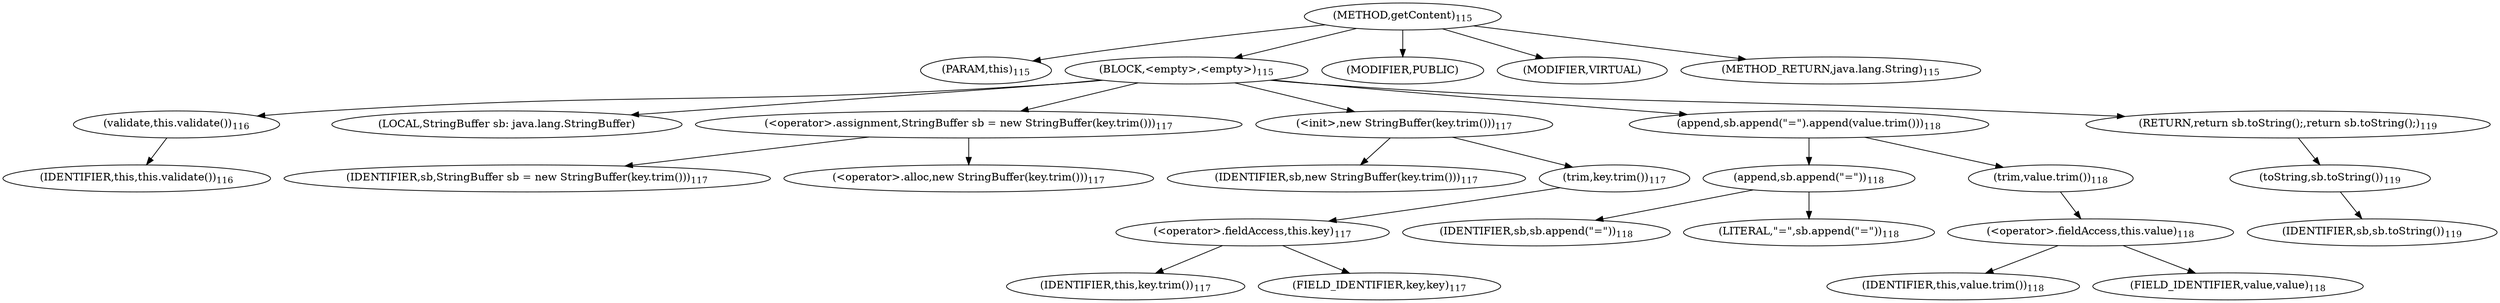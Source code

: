 digraph "getContent" {  
"129" [label = <(METHOD,getContent)<SUB>115</SUB>> ]
"18" [label = <(PARAM,this)<SUB>115</SUB>> ]
"130" [label = <(BLOCK,&lt;empty&gt;,&lt;empty&gt;)<SUB>115</SUB>> ]
"131" [label = <(validate,this.validate())<SUB>116</SUB>> ]
"17" [label = <(IDENTIFIER,this,this.validate())<SUB>116</SUB>> ]
"20" [label = <(LOCAL,StringBuffer sb: java.lang.StringBuffer)> ]
"132" [label = <(&lt;operator&gt;.assignment,StringBuffer sb = new StringBuffer(key.trim()))<SUB>117</SUB>> ]
"133" [label = <(IDENTIFIER,sb,StringBuffer sb = new StringBuffer(key.trim()))<SUB>117</SUB>> ]
"134" [label = <(&lt;operator&gt;.alloc,new StringBuffer(key.trim()))<SUB>117</SUB>> ]
"135" [label = <(&lt;init&gt;,new StringBuffer(key.trim()))<SUB>117</SUB>> ]
"19" [label = <(IDENTIFIER,sb,new StringBuffer(key.trim()))<SUB>117</SUB>> ]
"136" [label = <(trim,key.trim())<SUB>117</SUB>> ]
"137" [label = <(&lt;operator&gt;.fieldAccess,this.key)<SUB>117</SUB>> ]
"138" [label = <(IDENTIFIER,this,key.trim())<SUB>117</SUB>> ]
"139" [label = <(FIELD_IDENTIFIER,key,key)<SUB>117</SUB>> ]
"140" [label = <(append,sb.append(&quot;=&quot;).append(value.trim()))<SUB>118</SUB>> ]
"141" [label = <(append,sb.append(&quot;=&quot;))<SUB>118</SUB>> ]
"142" [label = <(IDENTIFIER,sb,sb.append(&quot;=&quot;))<SUB>118</SUB>> ]
"143" [label = <(LITERAL,&quot;=&quot;,sb.append(&quot;=&quot;))<SUB>118</SUB>> ]
"144" [label = <(trim,value.trim())<SUB>118</SUB>> ]
"145" [label = <(&lt;operator&gt;.fieldAccess,this.value)<SUB>118</SUB>> ]
"146" [label = <(IDENTIFIER,this,value.trim())<SUB>118</SUB>> ]
"147" [label = <(FIELD_IDENTIFIER,value,value)<SUB>118</SUB>> ]
"148" [label = <(RETURN,return sb.toString();,return sb.toString();)<SUB>119</SUB>> ]
"149" [label = <(toString,sb.toString())<SUB>119</SUB>> ]
"150" [label = <(IDENTIFIER,sb,sb.toString())<SUB>119</SUB>> ]
"151" [label = <(MODIFIER,PUBLIC)> ]
"152" [label = <(MODIFIER,VIRTUAL)> ]
"153" [label = <(METHOD_RETURN,java.lang.String)<SUB>115</SUB>> ]
  "129" -> "18" 
  "129" -> "130" 
  "129" -> "151" 
  "129" -> "152" 
  "129" -> "153" 
  "130" -> "131" 
  "130" -> "20" 
  "130" -> "132" 
  "130" -> "135" 
  "130" -> "140" 
  "130" -> "148" 
  "131" -> "17" 
  "132" -> "133" 
  "132" -> "134" 
  "135" -> "19" 
  "135" -> "136" 
  "136" -> "137" 
  "137" -> "138" 
  "137" -> "139" 
  "140" -> "141" 
  "140" -> "144" 
  "141" -> "142" 
  "141" -> "143" 
  "144" -> "145" 
  "145" -> "146" 
  "145" -> "147" 
  "148" -> "149" 
  "149" -> "150" 
}
